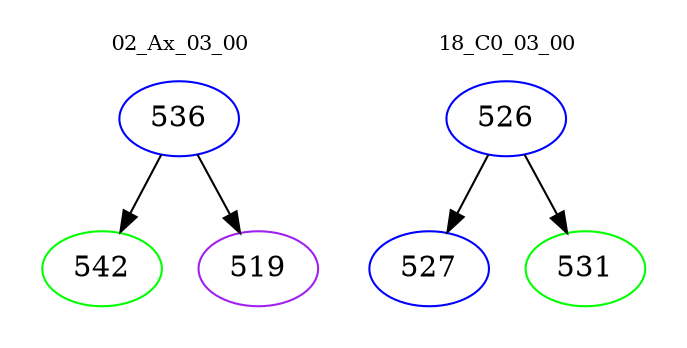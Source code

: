 digraph{
subgraph cluster_0 {
color = white
label = "02_Ax_03_00";
fontsize=10;
T0_536 [label="536", color="blue"]
T0_536 -> T0_542 [color="black"]
T0_542 [label="542", color="green"]
T0_536 -> T0_519 [color="black"]
T0_519 [label="519", color="purple"]
}
subgraph cluster_1 {
color = white
label = "18_C0_03_00";
fontsize=10;
T1_526 [label="526", color="blue"]
T1_526 -> T1_527 [color="black"]
T1_527 [label="527", color="blue"]
T1_526 -> T1_531 [color="black"]
T1_531 [label="531", color="green"]
}
}
